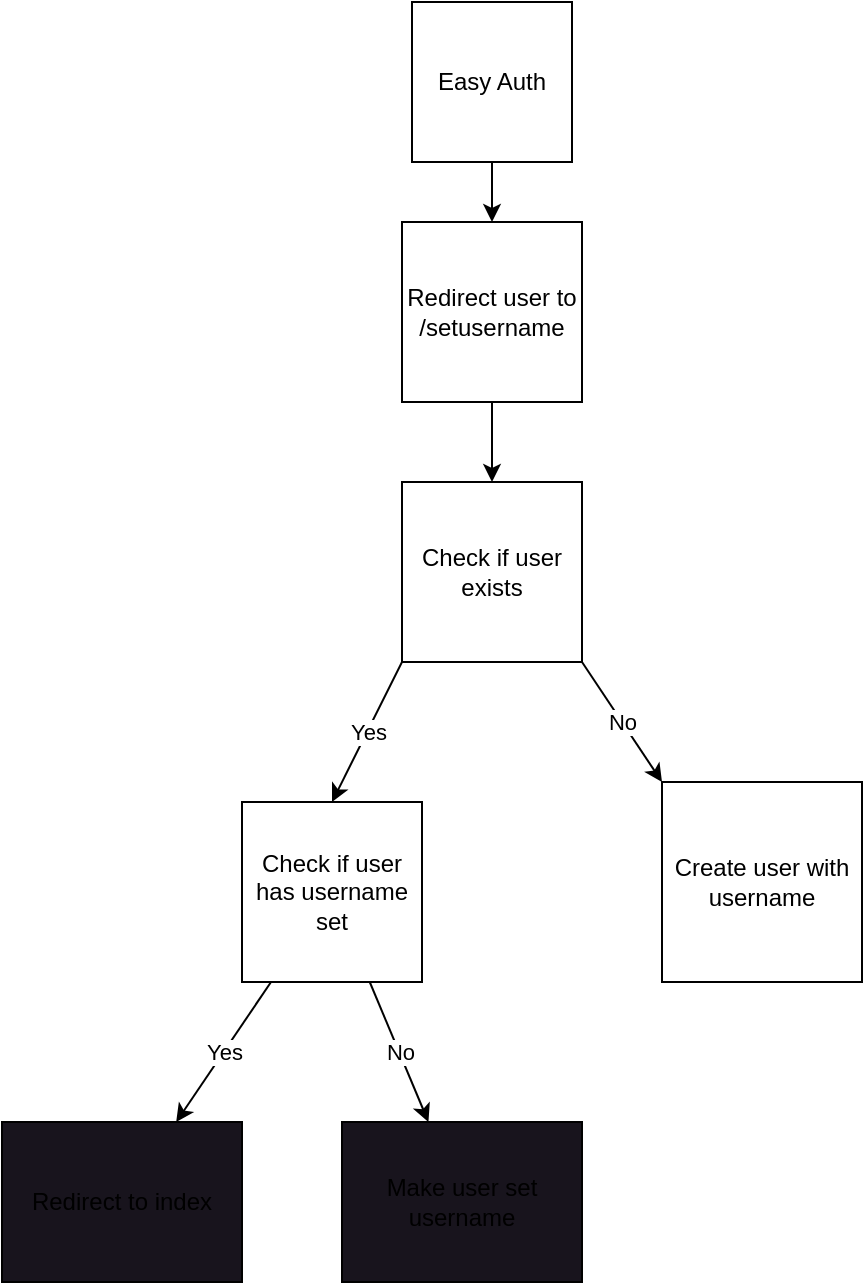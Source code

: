 <mxfile>
    <diagram id="L3AsB7X4u7CtJWEgrD8W" name="Page-1">
        <mxGraphModel dx="1310" dy="941" grid="1" gridSize="10" guides="1" tooltips="1" connect="1" arrows="1" fold="1" page="1" pageScale="1" pageWidth="50000" pageHeight="50000" math="0" shadow="0">
            <root>
                <mxCell id="0"/>
                <mxCell id="1" parent="0"/>
                <mxCell id="15" style="edgeStyle=none;html=1;exitX=0.5;exitY=1;exitDx=0;exitDy=0;entryX=0.5;entryY=0;entryDx=0;entryDy=0;" edge="1" parent="1" source="2" target="4">
                    <mxGeometry relative="1" as="geometry"/>
                </mxCell>
                <mxCell id="2" value="Easy Auth" style="whiteSpace=wrap;html=1;aspect=fixed;" vertex="1" parent="1">
                    <mxGeometry x="235" y="30" width="80" height="80" as="geometry"/>
                </mxCell>
                <mxCell id="17" style="edgeStyle=none;html=1;exitX=0.5;exitY=1;exitDx=0;exitDy=0;entryX=0.5;entryY=0;entryDx=0;entryDy=0;" edge="1" parent="1" source="4" target="16">
                    <mxGeometry relative="1" as="geometry">
                        <mxPoint x="305" y="240" as="sourcePoint"/>
                    </mxGeometry>
                </mxCell>
                <mxCell id="4" value="Redirect user to /setusername" style="whiteSpace=wrap;html=1;aspect=fixed;" vertex="1" parent="1">
                    <mxGeometry x="230" y="140" width="90" height="90" as="geometry"/>
                </mxCell>
                <mxCell id="12" value="Yes" style="edgeStyle=none;html=1;" edge="1" parent="1" source="8" target="11">
                    <mxGeometry relative="1" as="geometry"/>
                </mxCell>
                <mxCell id="14" value="No" style="edgeStyle=none;html=1;" edge="1" parent="1" source="8" target="13">
                    <mxGeometry relative="1" as="geometry"/>
                </mxCell>
                <mxCell id="8" value="Check if user has username set" style="whiteSpace=wrap;html=1;aspect=fixed;" vertex="1" parent="1">
                    <mxGeometry x="150" y="430" width="90" height="90" as="geometry"/>
                </mxCell>
                <mxCell id="11" value="Redirect to index" style="whiteSpace=wrap;html=1;fillColor=rgb(24, 20, 29);" vertex="1" parent="1">
                    <mxGeometry x="30" y="590" width="120" height="80" as="geometry"/>
                </mxCell>
                <mxCell id="13" value="Make user set username" style="whiteSpace=wrap;html=1;fillColor=rgb(24, 20, 29);" vertex="1" parent="1">
                    <mxGeometry x="200" y="590" width="120" height="80" as="geometry"/>
                </mxCell>
                <mxCell id="16" value="Check if user exists" style="whiteSpace=wrap;html=1;aspect=fixed;" vertex="1" parent="1">
                    <mxGeometry x="230" y="270" width="90" height="90" as="geometry"/>
                </mxCell>
                <mxCell id="18" value="Yes" style="edgeStyle=none;html=1;entryX=0.5;entryY=0;entryDx=0;entryDy=0;exitX=0;exitY=1;exitDx=0;exitDy=0;" edge="1" parent="1" source="16" target="8">
                    <mxGeometry relative="1" as="geometry">
                        <mxPoint x="331.94" y="360" as="sourcePoint"/>
                        <mxPoint x="290" y="410" as="targetPoint"/>
                    </mxGeometry>
                </mxCell>
                <mxCell id="19" value="No" style="edgeStyle=none;html=1;exitX=1;exitY=1;exitDx=0;exitDy=0;entryX=0;entryY=0;entryDx=0;entryDy=0;" edge="1" parent="1" source="16" target="21">
                    <mxGeometry relative="1" as="geometry">
                        <mxPoint x="415.484" y="530" as="sourcePoint"/>
                        <mxPoint x="460" y="410" as="targetPoint"/>
                    </mxGeometry>
                </mxCell>
                <mxCell id="21" value="Create user with username" style="whiteSpace=wrap;html=1;aspect=fixed;" vertex="1" parent="1">
                    <mxGeometry x="360" y="420" width="100" height="100" as="geometry"/>
                </mxCell>
            </root>
        </mxGraphModel>
    </diagram>
</mxfile>